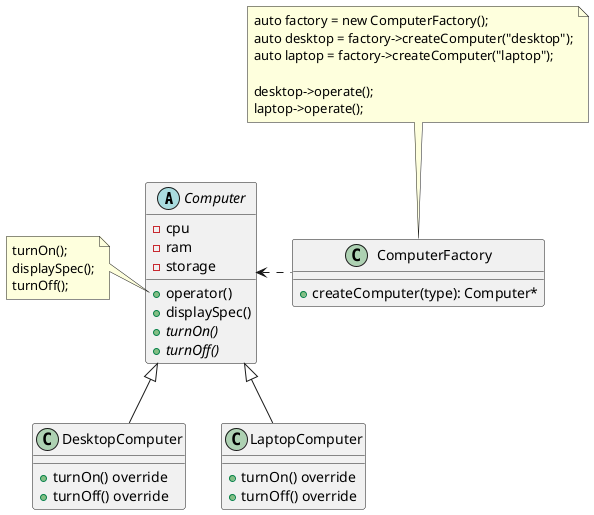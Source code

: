 @startuml

abstract class Computer {
    - cpu
    - ram
    - storage
    + operator()
    + displaySpec()
    + {abstract} turnOn()
    + {abstract} turnOff()
}

note left of Computer::operator
turnOn();
displaySpec();
turnOff();
end note

class DesktopComputer extends Computer {
    + turnOn() override
    + turnOff() override
}
class LaptopComputer extends Computer {
    + turnOn() override
    + turnOff() override
}

class ComputerFactory {
    + createComputer(type): Computer*
}

ComputerFactory -left..> Computer

note top of ComputerFactory
    auto factory = new ComputerFactory();
    auto desktop = factory->createComputer("desktop");
    auto laptop = factory->createComputer("laptop");

    desktop->operate();
    laptop->operate();
end note

@enduml